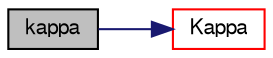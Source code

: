 digraph "kappa"
{
  bgcolor="transparent";
  edge [fontname="FreeSans",fontsize="10",labelfontname="FreeSans",labelfontsize="10"];
  node [fontname="FreeSans",fontsize="10",shape=record];
  rankdir="LR";
  Node66 [label="kappa",height=0.2,width=0.4,color="black", fillcolor="grey75", style="filled", fontcolor="black"];
  Node66 -> Node67 [color="midnightblue",fontsize="10",style="solid",fontname="FreeSans"];
  Node67 [label="Kappa",height=0.2,width=0.4,color="red",URL="$a30210.html#a1cad1ced6861abf21d9b7fac5f08467a",tooltip="Un-isotropic thermal conductivity [W/mK]. "];
}
